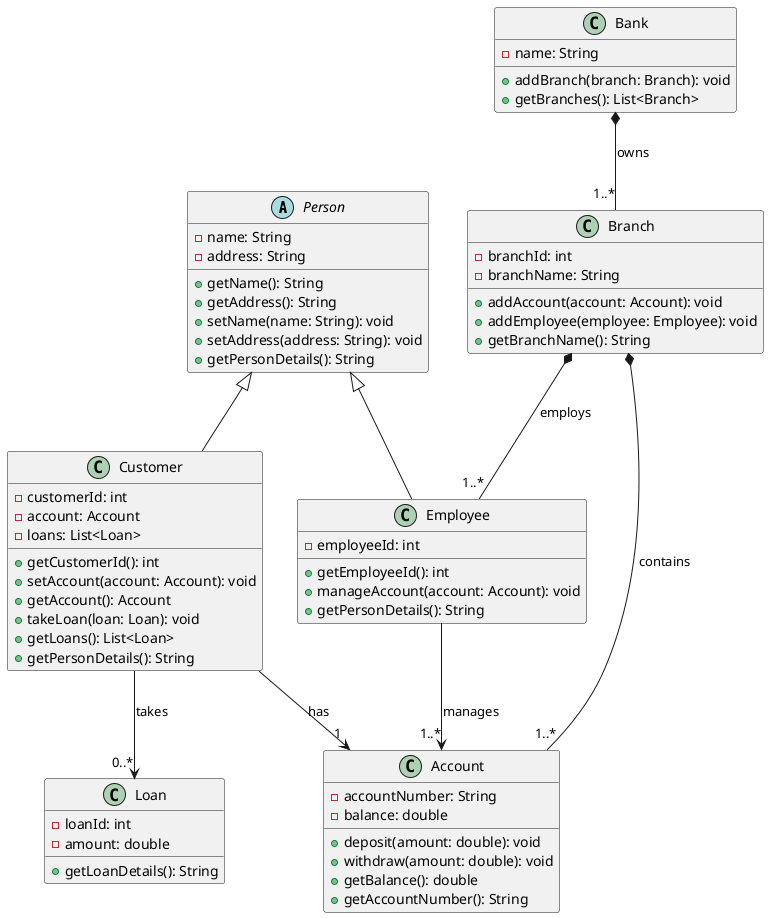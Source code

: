@startuml

' Abstract class Person (Abstraction and Encapsulation)
abstract class Person {
    - name: String
    - address: String
    + getName(): String
    + getAddress(): String
    + setName(name: String): void
    + setAddress(address: String): void
    + getPersonDetails(): String
}

' Customer class (Inherits from Person, Encapsulation, Polymorphism, Association with Account and Loan)
class Customer {
    - customerId: int
    - account: Account
    - loans: List<Loan>
    + getCustomerId(): int
    + setAccount(account: Account): void
    + getAccount(): Account
    + takeLoan(loan: Loan): void
    + getLoans(): List<Loan>
    + getPersonDetails(): String
}

' Employee class (Inherits from Person, Encapsulation, Polymorphism, Manages Accounts)
class Employee {
    - employeeId: int
    + getEmployeeId(): int
    + manageAccount(account: Account): void
    + getPersonDetails(): String
}

' Account class (Encapsulation, Association with Customer)
class Account {
    - accountNumber: String
    - balance: double
    + deposit(amount: double): void
    + withdraw(amount: double): void
    + getBalance(): double
    + getAccountNumber(): String
}

' Loan class (Aggregation with Customer, Encapsulation)
class Loan {
    - loanId: int
    - amount: double
    + getLoanDetails(): String
}

' Branch class (Composition with Account and Employee)
class Branch {
    - branchId: int
    - branchName: String
    + addAccount(account: Account): void
    + addEmployee(employee: Employee): void
    + getBranchName(): String
}

' Bank class (Composition with Branch, Encapsulation)
class Bank {
    - name: String
    + addBranch(branch: Branch): void
    + getBranches(): List<Branch>
}

' Inheritance (Generalization/Polymorphism)
Person <|-- Customer
Person <|-- Employee

' Association Relationships with Multiplicity
Customer --> "1" Account : "has"
Customer --> "0..*" Loan : "takes"
Employee --> "1..*" Account : "manages"

' Aggregation and Composition with Multiplicity
Branch *-- "1..*" Account : "contains"
Branch *-- "1..*" Employee : "employs"
Bank *-- "1..*" Branch : "owns"

@enduml
